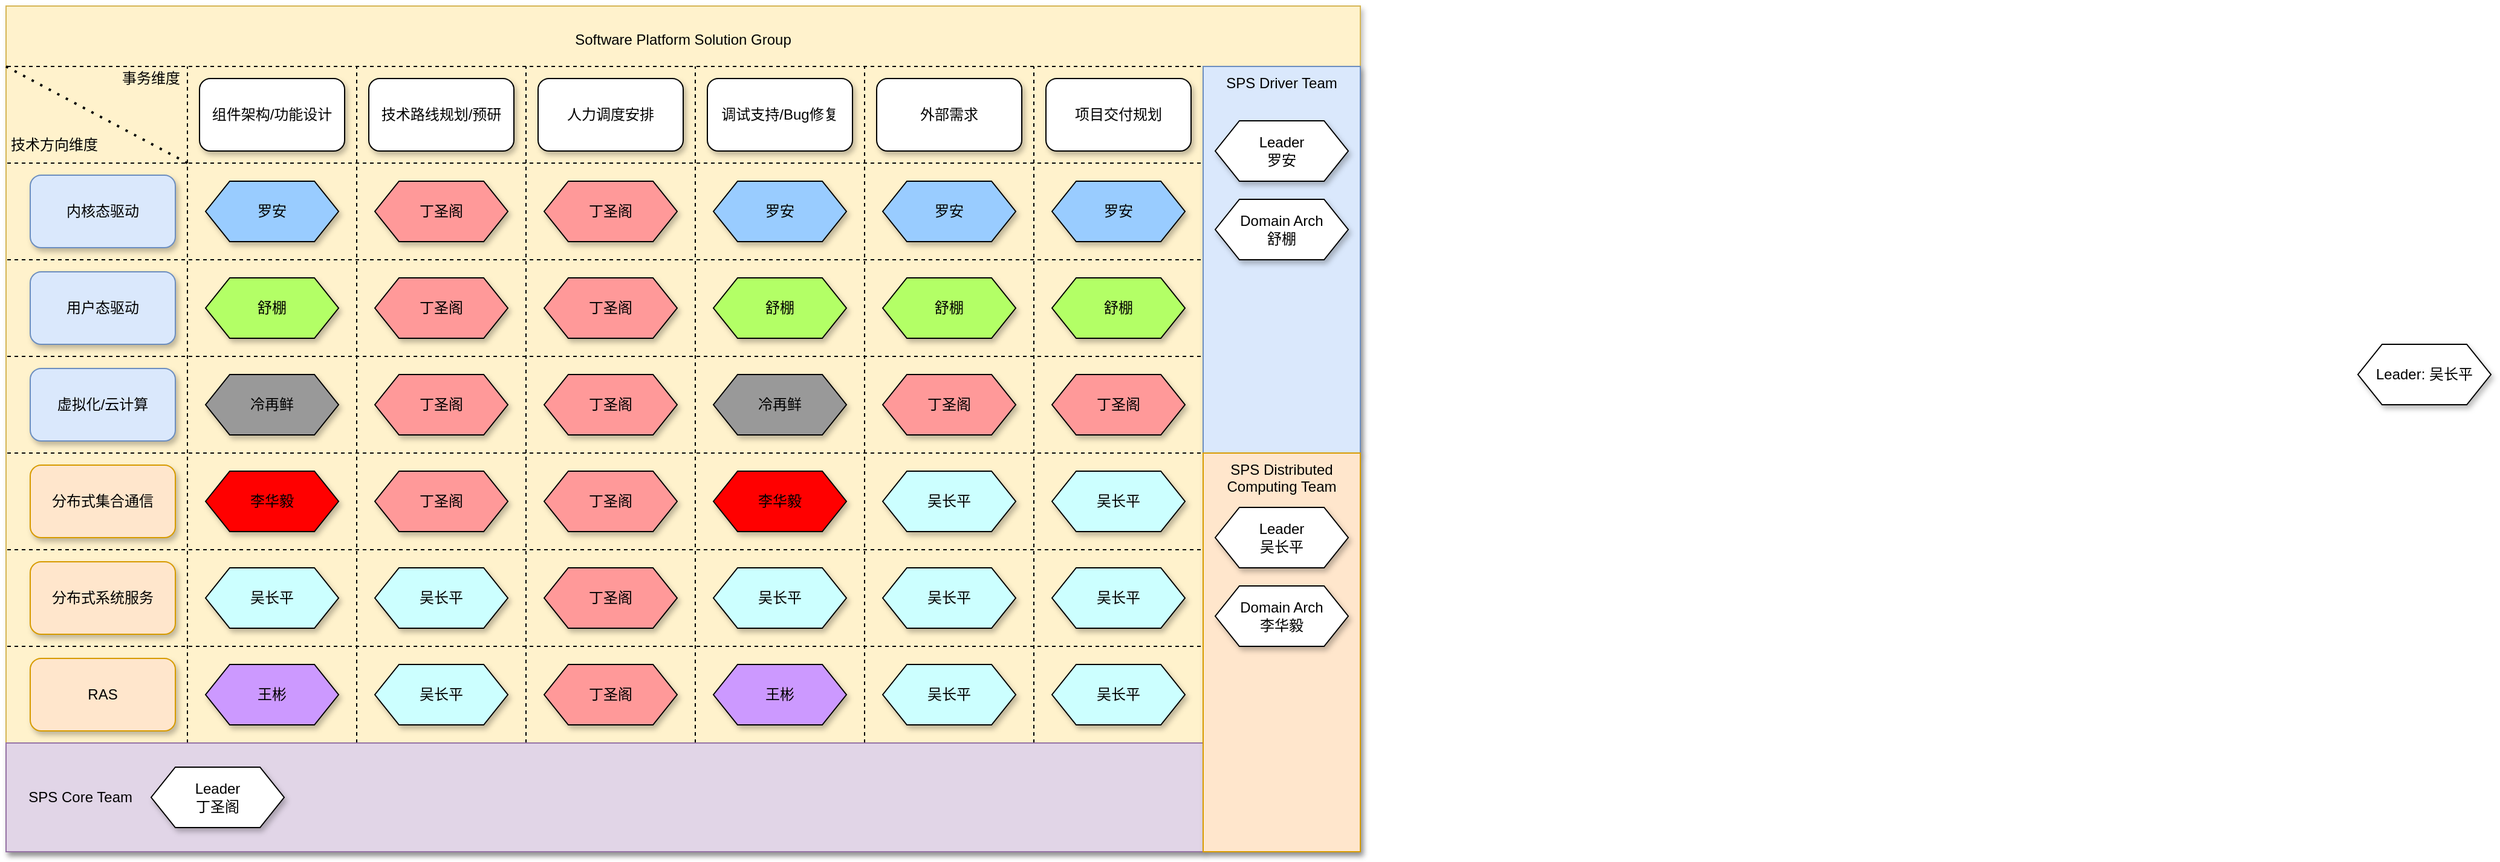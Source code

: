 <mxfile version="14.5.3" type="github">
  <diagram id="xbi6CaxQrKVM7JGjkz7K" name="Page-1">
    <mxGraphModel dx="2916" dy="1185" grid="1" gridSize="10" guides="1" tooltips="1" connect="1" arrows="1" fold="1" page="1" pageScale="1" pageWidth="850" pageHeight="1100" math="0" shadow="0">
      <root>
        <mxCell id="0" />
        <mxCell id="1" parent="0" />
        <mxCell id="AnicBnXjJZj8mplxI-TX-1" value="&lt;br&gt;Software Platform Solution Group" style="rounded=0;whiteSpace=wrap;html=1;shadow=1;verticalAlign=top;fillColor=#fff2cc;strokeColor=#d6b656;" vertex="1" parent="1">
          <mxGeometry x="-590" y="130" width="1120" height="700" as="geometry" />
        </mxCell>
        <mxCell id="AnicBnXjJZj8mplxI-TX-5" value="组件架构/功能设计" style="rounded=1;whiteSpace=wrap;html=1;shadow=1;" vertex="1" parent="1">
          <mxGeometry x="-430" y="190" width="120" height="60" as="geometry" />
        </mxCell>
        <mxCell id="AnicBnXjJZj8mplxI-TX-6" value="技术路线规划/预研" style="rounded=1;whiteSpace=wrap;html=1;shadow=1;" vertex="1" parent="1">
          <mxGeometry x="-290" y="190" width="120" height="60" as="geometry" />
        </mxCell>
        <mxCell id="AnicBnXjJZj8mplxI-TX-7" value="人力调度安排" style="rounded=1;whiteSpace=wrap;html=1;shadow=1;" vertex="1" parent="1">
          <mxGeometry x="-150" y="190" width="120" height="60" as="geometry" />
        </mxCell>
        <mxCell id="AnicBnXjJZj8mplxI-TX-8" value="调试支持/Bug修复" style="rounded=1;whiteSpace=wrap;html=1;shadow=1;" vertex="1" parent="1">
          <mxGeometry x="-10" y="190" width="120" height="60" as="geometry" />
        </mxCell>
        <mxCell id="AnicBnXjJZj8mplxI-TX-10" value="内核态驱动" style="rounded=1;whiteSpace=wrap;html=1;shadow=1;fillColor=#dae8fc;strokeColor=#6c8ebf;" vertex="1" parent="1">
          <mxGeometry x="-570" y="270" width="120" height="60" as="geometry" />
        </mxCell>
        <mxCell id="AnicBnXjJZj8mplxI-TX-11" value="虚拟化/云计算" style="rounded=1;whiteSpace=wrap;html=1;shadow=1;fillColor=#dae8fc;strokeColor=#6c8ebf;" vertex="1" parent="1">
          <mxGeometry x="-570" y="430" width="120" height="60" as="geometry" />
        </mxCell>
        <mxCell id="AnicBnXjJZj8mplxI-TX-12" value="分布式集合通信" style="rounded=1;whiteSpace=wrap;html=1;shadow=1;fillColor=#ffe6cc;strokeColor=#d79b00;" vertex="1" parent="1">
          <mxGeometry x="-570" y="510" width="120" height="60" as="geometry" />
        </mxCell>
        <mxCell id="AnicBnXjJZj8mplxI-TX-13" value="分布式系统服务" style="rounded=1;whiteSpace=wrap;html=1;shadow=1;fillColor=#ffe6cc;strokeColor=#d79b00;" vertex="1" parent="1">
          <mxGeometry x="-570" y="590" width="120" height="60" as="geometry" />
        </mxCell>
        <mxCell id="AnicBnXjJZj8mplxI-TX-14" value="用户态驱动" style="rounded=1;whiteSpace=wrap;html=1;shadow=1;fillColor=#dae8fc;strokeColor=#6c8ebf;" vertex="1" parent="1">
          <mxGeometry x="-570" y="350" width="120" height="60" as="geometry" />
        </mxCell>
        <mxCell id="AnicBnXjJZj8mplxI-TX-16" value="" style="endArrow=none;dashed=1;html=1;" edge="1" parent="1">
          <mxGeometry width="50" height="50" relative="1" as="geometry">
            <mxPoint x="-440" y="830" as="sourcePoint" />
            <mxPoint x="-440" y="180" as="targetPoint" />
          </mxGeometry>
        </mxCell>
        <mxCell id="AnicBnXjJZj8mplxI-TX-17" value="" style="endArrow=none;dashed=1;html=1;" edge="1" parent="1">
          <mxGeometry width="50" height="50" relative="1" as="geometry">
            <mxPoint x="530" y="260" as="sourcePoint" />
            <mxPoint x="-590" y="260" as="targetPoint" />
          </mxGeometry>
        </mxCell>
        <mxCell id="AnicBnXjJZj8mplxI-TX-19" value="RAS" style="rounded=1;whiteSpace=wrap;html=1;shadow=1;fillColor=#ffe6cc;strokeColor=#d79b00;" vertex="1" parent="1">
          <mxGeometry x="-570" y="670" width="120" height="60" as="geometry" />
        </mxCell>
        <mxCell id="AnicBnXjJZj8mplxI-TX-23" value="舒棚" style="shape=hexagon;perimeter=hexagonPerimeter2;whiteSpace=wrap;html=1;fixedSize=1;shadow=1;align=center;fillColor=#B3FF66;" vertex="1" parent="1">
          <mxGeometry x="-425" y="355" width="110" height="50" as="geometry" />
        </mxCell>
        <mxCell id="AnicBnXjJZj8mplxI-TX-25" value="Leader: 吴长平" style="shape=hexagon;perimeter=hexagonPerimeter2;whiteSpace=wrap;html=1;fixedSize=1;shadow=1;align=center;" vertex="1" parent="1">
          <mxGeometry x="1355" y="410" width="110" height="50" as="geometry" />
        </mxCell>
        <mxCell id="AnicBnXjJZj8mplxI-TX-26" value="" style="endArrow=none;dashed=1;html=1;" edge="1" parent="1">
          <mxGeometry width="50" height="50" relative="1" as="geometry">
            <mxPoint x="530" y="340" as="sourcePoint" />
            <mxPoint x="-590" y="340" as="targetPoint" />
          </mxGeometry>
        </mxCell>
        <mxCell id="AnicBnXjJZj8mplxI-TX-27" value="" style="endArrow=none;dashed=1;html=1;" edge="1" parent="1">
          <mxGeometry width="50" height="50" relative="1" as="geometry">
            <mxPoint x="530" y="420" as="sourcePoint" />
            <mxPoint x="-590" y="420" as="targetPoint" />
          </mxGeometry>
        </mxCell>
        <mxCell id="AnicBnXjJZj8mplxI-TX-28" value="" style="endArrow=none;dashed=1;html=1;" edge="1" parent="1">
          <mxGeometry width="50" height="50" relative="1" as="geometry">
            <mxPoint x="530" y="500" as="sourcePoint" />
            <mxPoint x="-590" y="500" as="targetPoint" />
          </mxGeometry>
        </mxCell>
        <mxCell id="AnicBnXjJZj8mplxI-TX-29" value="" style="endArrow=none;dashed=1;html=1;" edge="1" parent="1">
          <mxGeometry width="50" height="50" relative="1" as="geometry">
            <mxPoint x="530" y="580" as="sourcePoint" />
            <mxPoint x="-590" y="580" as="targetPoint" />
          </mxGeometry>
        </mxCell>
        <mxCell id="AnicBnXjJZj8mplxI-TX-30" value="" style="endArrow=none;dashed=1;html=1;" edge="1" parent="1">
          <mxGeometry width="50" height="50" relative="1" as="geometry">
            <mxPoint x="530" y="660" as="sourcePoint" />
            <mxPoint x="-590" y="660" as="targetPoint" />
          </mxGeometry>
        </mxCell>
        <mxCell id="AnicBnXjJZj8mplxI-TX-31" value="" style="endArrow=none;dashed=1;html=1;" edge="1" parent="1">
          <mxGeometry width="50" height="50" relative="1" as="geometry">
            <mxPoint x="-300" y="830" as="sourcePoint" />
            <mxPoint x="-300" y="180" as="targetPoint" />
          </mxGeometry>
        </mxCell>
        <mxCell id="AnicBnXjJZj8mplxI-TX-32" value="" style="endArrow=none;dashed=1;html=1;" edge="1" parent="1">
          <mxGeometry width="50" height="50" relative="1" as="geometry">
            <mxPoint x="-160" y="830" as="sourcePoint" />
            <mxPoint x="-160" y="180" as="targetPoint" />
          </mxGeometry>
        </mxCell>
        <mxCell id="AnicBnXjJZj8mplxI-TX-33" value="" style="endArrow=none;dashed=1;html=1;" edge="1" parent="1">
          <mxGeometry width="50" height="50" relative="1" as="geometry">
            <mxPoint x="-20" y="830" as="sourcePoint" />
            <mxPoint x="-20" y="180" as="targetPoint" />
          </mxGeometry>
        </mxCell>
        <mxCell id="AnicBnXjJZj8mplxI-TX-35" value="&lt;span style=&quot;color: rgb(0, 0, 0); font-family: helvetica; font-size: 12px; font-style: normal; font-weight: normal; letter-spacing: normal; text-align: center; text-indent: 0px; text-transform: none; word-spacing: 0px; text-decoration: none; display: inline; float: none;&quot;&gt;丁圣阁&lt;/span&gt;" style="shape=hexagon;perimeter=hexagonPerimeter2;whiteSpace=wrap;html=1;fixedSize=1;shadow=1;align=center;fillColor=#FF9999;labelBackgroundColor=none;" vertex="1" parent="1">
          <mxGeometry x="-145" y="355" width="110" height="50" as="geometry" />
        </mxCell>
        <mxCell id="AnicBnXjJZj8mplxI-TX-36" value="罗安" style="shape=hexagon;perimeter=hexagonPerimeter2;whiteSpace=wrap;html=1;fixedSize=1;shadow=1;align=center;fillColor=#99CCFF;" vertex="1" parent="1">
          <mxGeometry x="-425" y="275" width="110" height="50" as="geometry" />
        </mxCell>
        <mxCell id="AnicBnXjJZj8mplxI-TX-37" value="&lt;span style=&quot;color: rgb(0 , 0 , 0) ; font-family: &amp;#34;helvetica&amp;#34; ; font-size: 12px ; font-style: normal ; font-weight: normal ; letter-spacing: normal ; text-align: center ; text-indent: 0px ; text-transform: none ; word-spacing: 0px ; text-decoration: none ; display: inline ; float: none&quot;&gt;丁圣阁&lt;/span&gt;" style="shape=hexagon;perimeter=hexagonPerimeter2;whiteSpace=wrap;html=1;fixedSize=1;shadow=1;align=center;fillColor=#FF9999;" vertex="1" parent="1">
          <mxGeometry x="-145" y="275" width="110" height="50" as="geometry" />
        </mxCell>
        <mxCell id="AnicBnXjJZj8mplxI-TX-38" value="丁圣阁" style="shape=hexagon;perimeter=hexagonPerimeter2;whiteSpace=wrap;html=1;fixedSize=1;shadow=1;align=center;fillColor=#FF9999;" vertex="1" parent="1">
          <mxGeometry x="-285" y="275" width="110" height="50" as="geometry" />
        </mxCell>
        <mxCell id="AnicBnXjJZj8mplxI-TX-39" value="罗安" style="shape=hexagon;perimeter=hexagonPerimeter2;whiteSpace=wrap;html=1;fixedSize=1;shadow=1;align=center;fillColor=#99CCFF;" vertex="1" parent="1">
          <mxGeometry x="-5" y="275" width="110" height="50" as="geometry" />
        </mxCell>
        <mxCell id="AnicBnXjJZj8mplxI-TX-41" value="舒棚" style="shape=hexagon;perimeter=hexagonPerimeter2;whiteSpace=wrap;html=1;fixedSize=1;shadow=1;align=center;fillColor=#B3FF66;" vertex="1" parent="1">
          <mxGeometry x="-5" y="355" width="110" height="50" as="geometry" />
        </mxCell>
        <mxCell id="AnicBnXjJZj8mplxI-TX-42" value="冷再鲜" style="shape=hexagon;perimeter=hexagonPerimeter2;whiteSpace=wrap;html=1;fixedSize=1;shadow=1;align=center;fillColor=#999999;" vertex="1" parent="1">
          <mxGeometry x="-425" y="435" width="110" height="50" as="geometry" />
        </mxCell>
        <mxCell id="AnicBnXjJZj8mplxI-TX-43" value="" style="endArrow=none;dashed=1;html=1;" edge="1" parent="1">
          <mxGeometry width="50" height="50" relative="1" as="geometry">
            <mxPoint x="120" y="830" as="sourcePoint" />
            <mxPoint x="120" y="180" as="targetPoint" />
          </mxGeometry>
        </mxCell>
        <mxCell id="AnicBnXjJZj8mplxI-TX-44" value="外部需求" style="rounded=1;whiteSpace=wrap;html=1;shadow=1;" vertex="1" parent="1">
          <mxGeometry x="130" y="190" width="120" height="60" as="geometry" />
        </mxCell>
        <mxCell id="AnicBnXjJZj8mplxI-TX-46" value="&lt;span style=&quot;color: rgb(0, 0, 0); font-family: helvetica; font-size: 12px; font-style: normal; font-weight: normal; letter-spacing: normal; text-align: center; text-indent: 0px; text-transform: none; word-spacing: 0px; text-decoration: none; display: inline; float: none;&quot;&gt;丁圣阁&lt;/span&gt;" style="shape=hexagon;perimeter=hexagonPerimeter2;whiteSpace=wrap;html=1;fixedSize=1;shadow=1;align=center;fillColor=#FF9999;labelBackgroundColor=none;" vertex="1" parent="1">
          <mxGeometry x="-145" y="435" width="110" height="50" as="geometry" />
        </mxCell>
        <mxCell id="AnicBnXjJZj8mplxI-TX-47" value="冷再鲜" style="shape=hexagon;perimeter=hexagonPerimeter2;whiteSpace=wrap;html=1;fixedSize=1;shadow=1;align=center;fillColor=#999999;" vertex="1" parent="1">
          <mxGeometry x="-5" y="435" width="110" height="50" as="geometry" />
        </mxCell>
        <mxCell id="AnicBnXjJZj8mplxI-TX-52" value="丁圣阁" style="shape=hexagon;perimeter=hexagonPerimeter2;whiteSpace=wrap;html=1;fixedSize=1;shadow=1;align=center;fillColor=#FF9999;" vertex="1" parent="1">
          <mxGeometry x="135" y="435" width="110" height="50" as="geometry" />
        </mxCell>
        <mxCell id="AnicBnXjJZj8mplxI-TX-53" value="李华毅" style="shape=hexagon;perimeter=hexagonPerimeter2;whiteSpace=wrap;html=1;fixedSize=1;shadow=1;align=center;fillColor=#FF0000;" vertex="1" parent="1">
          <mxGeometry x="-425" y="515" width="110" height="50" as="geometry" />
        </mxCell>
        <mxCell id="AnicBnXjJZj8mplxI-TX-55" value="&lt;span style=&quot;color: rgb(0, 0, 0); font-family: helvetica; font-size: 12px; font-style: normal; font-weight: normal; letter-spacing: normal; text-align: center; text-indent: 0px; text-transform: none; word-spacing: 0px; text-decoration: none; display: inline; float: none;&quot;&gt;丁圣阁&lt;/span&gt;" style="shape=hexagon;perimeter=hexagonPerimeter2;whiteSpace=wrap;html=1;fixedSize=1;shadow=1;align=center;fillColor=#FF9999;labelBackgroundColor=none;" vertex="1" parent="1">
          <mxGeometry x="-145" y="515" width="110" height="50" as="geometry" />
        </mxCell>
        <mxCell id="AnicBnXjJZj8mplxI-TX-56" value="李华毅" style="shape=hexagon;perimeter=hexagonPerimeter2;whiteSpace=wrap;html=1;fixedSize=1;shadow=1;align=center;fillColor=#FF0000;" vertex="1" parent="1">
          <mxGeometry x="-5" y="515" width="110" height="50" as="geometry" />
        </mxCell>
        <mxCell id="AnicBnXjJZj8mplxI-TX-57" value="吴长平" style="shape=hexagon;perimeter=hexagonPerimeter2;whiteSpace=wrap;html=1;fixedSize=1;shadow=1;align=center;fillColor=#CCFFFF;" vertex="1" parent="1">
          <mxGeometry x="135" y="515" width="110" height="50" as="geometry" />
        </mxCell>
        <mxCell id="AnicBnXjJZj8mplxI-TX-58" value="吴长平" style="shape=hexagon;perimeter=hexagonPerimeter2;whiteSpace=wrap;html=1;fixedSize=1;shadow=1;align=center;fillColor=#CCFFFF;" vertex="1" parent="1">
          <mxGeometry x="135" y="595" width="110" height="50" as="geometry" />
        </mxCell>
        <mxCell id="AnicBnXjJZj8mplxI-TX-59" value="吴长平" style="shape=hexagon;perimeter=hexagonPerimeter2;whiteSpace=wrap;html=1;fixedSize=1;shadow=1;align=center;fillColor=#CCFFFF;" vertex="1" parent="1">
          <mxGeometry x="-5" y="595" width="110" height="50" as="geometry" />
        </mxCell>
        <mxCell id="AnicBnXjJZj8mplxI-TX-60" value="丁圣阁" style="shape=hexagon;perimeter=hexagonPerimeter2;whiteSpace=wrap;html=1;fixedSize=1;shadow=1;align=center;fillColor=#FF9999;" vertex="1" parent="1">
          <mxGeometry x="-145" y="595" width="110" height="50" as="geometry" />
        </mxCell>
        <mxCell id="AnicBnXjJZj8mplxI-TX-61" value="罗安" style="shape=hexagon;perimeter=hexagonPerimeter2;whiteSpace=wrap;html=1;fixedSize=1;shadow=1;align=center;fillColor=#99CCFF;" vertex="1" parent="1">
          <mxGeometry x="135" y="275" width="110" height="50" as="geometry" />
        </mxCell>
        <mxCell id="AnicBnXjJZj8mplxI-TX-62" value="舒棚" style="shape=hexagon;perimeter=hexagonPerimeter2;whiteSpace=wrap;html=1;fixedSize=1;shadow=1;align=center;fillColor=#B3FF66;" vertex="1" parent="1">
          <mxGeometry x="135" y="355" width="110" height="50" as="geometry" />
        </mxCell>
        <mxCell id="AnicBnXjJZj8mplxI-TX-63" value="王彬" style="shape=hexagon;perimeter=hexagonPerimeter2;whiteSpace=wrap;html=1;fixedSize=1;shadow=1;align=center;fillColor=#CC99FF;" vertex="1" parent="1">
          <mxGeometry x="-425" y="675" width="110" height="50" as="geometry" />
        </mxCell>
        <mxCell id="AnicBnXjJZj8mplxI-TX-64" value="吴长平" style="shape=hexagon;perimeter=hexagonPerimeter2;whiteSpace=wrap;html=1;fixedSize=1;shadow=1;align=center;fillColor=#CCFFFF;" vertex="1" parent="1">
          <mxGeometry x="-285" y="675" width="110" height="50" as="geometry" />
        </mxCell>
        <mxCell id="AnicBnXjJZj8mplxI-TX-65" value="丁圣阁" style="shape=hexagon;perimeter=hexagonPerimeter2;whiteSpace=wrap;html=1;fixedSize=1;shadow=1;align=center;fillColor=#FF9999;" vertex="1" parent="1">
          <mxGeometry x="-145" y="675" width="110" height="50" as="geometry" />
        </mxCell>
        <mxCell id="AnicBnXjJZj8mplxI-TX-66" value="王彬" style="shape=hexagon;perimeter=hexagonPerimeter2;whiteSpace=wrap;html=1;fixedSize=1;shadow=1;align=center;fillColor=#CC99FF;" vertex="1" parent="1">
          <mxGeometry x="-5" y="675" width="110" height="50" as="geometry" />
        </mxCell>
        <mxCell id="AnicBnXjJZj8mplxI-TX-67" value="吴长平" style="shape=hexagon;perimeter=hexagonPerimeter2;whiteSpace=wrap;html=1;fixedSize=1;shadow=1;align=center;fillColor=#CCFFFF;" vertex="1" parent="1">
          <mxGeometry x="135" y="675" width="110" height="50" as="geometry" />
        </mxCell>
        <mxCell id="AnicBnXjJZj8mplxI-TX-68" value="吴长平" style="shape=hexagon;perimeter=hexagonPerimeter2;whiteSpace=wrap;html=1;fixedSize=1;shadow=1;align=center;fillColor=#CCFFFF;" vertex="1" parent="1">
          <mxGeometry x="-285" y="595" width="110" height="50" as="geometry" />
        </mxCell>
        <mxCell id="AnicBnXjJZj8mplxI-TX-69" value="吴长平" style="shape=hexagon;perimeter=hexagonPerimeter2;whiteSpace=wrap;html=1;fixedSize=1;shadow=1;align=center;fillColor=#CCFFFF;" vertex="1" parent="1">
          <mxGeometry x="-425" y="595" width="110" height="50" as="geometry" />
        </mxCell>
        <mxCell id="AnicBnXjJZj8mplxI-TX-71" value="" style="endArrow=none;dashed=1;html=1;" edge="1" parent="1">
          <mxGeometry width="50" height="50" relative="1" as="geometry">
            <mxPoint x="260" y="830" as="sourcePoint" />
            <mxPoint x="260" y="180" as="targetPoint" />
          </mxGeometry>
        </mxCell>
        <mxCell id="AnicBnXjJZj8mplxI-TX-72" value="" style="endArrow=none;dashed=1;html=1;" edge="1" parent="1">
          <mxGeometry width="50" height="50" relative="1" as="geometry">
            <mxPoint x="530" y="740" as="sourcePoint" />
            <mxPoint x="-590" y="740" as="targetPoint" />
          </mxGeometry>
        </mxCell>
        <mxCell id="AnicBnXjJZj8mplxI-TX-73" value="项目交付规划" style="rounded=1;whiteSpace=wrap;html=1;shadow=1;" vertex="1" parent="1">
          <mxGeometry x="270" y="190" width="120" height="60" as="geometry" />
        </mxCell>
        <mxCell id="AnicBnXjJZj8mplxI-TX-76" value="舒棚" style="shape=hexagon;perimeter=hexagonPerimeter2;whiteSpace=wrap;html=1;fixedSize=1;shadow=1;align=center;fillColor=#B3FF66;" vertex="1" parent="1">
          <mxGeometry x="275" y="355" width="110" height="50" as="geometry" />
        </mxCell>
        <mxCell id="AnicBnXjJZj8mplxI-TX-77" value="丁圣阁" style="shape=hexagon;perimeter=hexagonPerimeter2;whiteSpace=wrap;html=1;fixedSize=1;shadow=1;align=center;fillColor=#FF9999;" vertex="1" parent="1">
          <mxGeometry x="275" y="435" width="110" height="50" as="geometry" />
        </mxCell>
        <mxCell id="AnicBnXjJZj8mplxI-TX-79" value="罗安" style="shape=hexagon;perimeter=hexagonPerimeter2;whiteSpace=wrap;html=1;fixedSize=1;shadow=1;align=center;fillColor=#99CCFF;" vertex="1" parent="1">
          <mxGeometry x="275" y="275" width="110" height="50" as="geometry" />
        </mxCell>
        <mxCell id="AnicBnXjJZj8mplxI-TX-80" value="吴长平" style="shape=hexagon;perimeter=hexagonPerimeter2;whiteSpace=wrap;html=1;fixedSize=1;shadow=1;align=center;fillColor=#CCFFFF;" vertex="1" parent="1">
          <mxGeometry x="275" y="515" width="110" height="50" as="geometry" />
        </mxCell>
        <mxCell id="AnicBnXjJZj8mplxI-TX-81" value="吴长平" style="shape=hexagon;perimeter=hexagonPerimeter2;whiteSpace=wrap;html=1;fixedSize=1;shadow=1;align=center;fillColor=#CCFFFF;" vertex="1" parent="1">
          <mxGeometry x="275" y="595" width="110" height="50" as="geometry" />
        </mxCell>
        <mxCell id="AnicBnXjJZj8mplxI-TX-82" value="吴长平" style="shape=hexagon;perimeter=hexagonPerimeter2;whiteSpace=wrap;html=1;fixedSize=1;shadow=1;align=center;fillColor=#CCFFFF;" vertex="1" parent="1">
          <mxGeometry x="275" y="675" width="110" height="50" as="geometry" />
        </mxCell>
        <mxCell id="AnicBnXjJZj8mplxI-TX-84" value="" style="endArrow=none;dashed=1;html=1;" edge="1" parent="1">
          <mxGeometry width="50" height="50" relative="1" as="geometry">
            <mxPoint x="400" y="830" as="sourcePoint" />
            <mxPoint x="400" y="180" as="targetPoint" />
          </mxGeometry>
        </mxCell>
        <mxCell id="AnicBnXjJZj8mplxI-TX-85" value="" style="endArrow=none;dashed=1;html=1;" edge="1" parent="1">
          <mxGeometry width="50" height="50" relative="1" as="geometry">
            <mxPoint x="530" y="180" as="sourcePoint" />
            <mxPoint x="-590" y="180" as="targetPoint" />
          </mxGeometry>
        </mxCell>
        <mxCell id="AnicBnXjJZj8mplxI-TX-89" value="" style="endArrow=none;dashed=1;html=1;dashPattern=1 3;strokeWidth=2;" edge="1" parent="1">
          <mxGeometry width="50" height="50" relative="1" as="geometry">
            <mxPoint x="-440" y="260" as="sourcePoint" />
            <mxPoint x="-590" y="180" as="targetPoint" />
          </mxGeometry>
        </mxCell>
        <mxCell id="AnicBnXjJZj8mplxI-TX-90" value="事务维度" style="text;html=1;strokeColor=none;fillColor=none;align=center;verticalAlign=middle;whiteSpace=wrap;rounded=0;shadow=1;labelBackgroundColor=none;" vertex="1" parent="1">
          <mxGeometry x="-500" y="180" width="60" height="20" as="geometry" />
        </mxCell>
        <mxCell id="AnicBnXjJZj8mplxI-TX-91" value="技术方向维度" style="text;html=1;strokeColor=none;fillColor=none;align=center;verticalAlign=middle;whiteSpace=wrap;rounded=0;shadow=1;labelBackgroundColor=none;" vertex="1" parent="1">
          <mxGeometry x="-590" y="235" width="80" height="20" as="geometry" />
        </mxCell>
        <mxCell id="AnicBnXjJZj8mplxI-TX-92" value="&lt;span style=&quot;color: rgb(0, 0, 0); font-family: helvetica; font-size: 12px; font-style: normal; font-weight: normal; letter-spacing: normal; text-align: center; text-indent: 0px; text-transform: none; word-spacing: 0px; text-decoration: none; display: inline; float: none;&quot;&gt;丁圣阁&lt;/span&gt;" style="shape=hexagon;perimeter=hexagonPerimeter2;whiteSpace=wrap;html=1;fixedSize=1;shadow=1;align=center;fillColor=#FF9999;labelBackgroundColor=none;" vertex="1" parent="1">
          <mxGeometry x="-285" y="435" width="110" height="50" as="geometry" />
        </mxCell>
        <mxCell id="AnicBnXjJZj8mplxI-TX-94" value="丁圣阁" style="shape=hexagon;perimeter=hexagonPerimeter2;whiteSpace=wrap;html=1;fixedSize=1;shadow=1;align=center;fillColor=#FF9999;" vertex="1" parent="1">
          <mxGeometry x="-285" y="355" width="110" height="50" as="geometry" />
        </mxCell>
        <mxCell id="AnicBnXjJZj8mplxI-TX-95" value="丁圣阁" style="shape=hexagon;perimeter=hexagonPerimeter2;whiteSpace=wrap;html=1;fixedSize=1;shadow=1;align=center;fillColor=#FF9999;" vertex="1" parent="1">
          <mxGeometry x="-285" y="515" width="110" height="50" as="geometry" />
        </mxCell>
        <mxCell id="AnicBnXjJZj8mplxI-TX-21" value="SPS Driver Team" style="rounded=0;whiteSpace=wrap;html=1;shadow=1;verticalAlign=top;fillColor=#dae8fc;strokeColor=#6c8ebf;" vertex="1" parent="1">
          <mxGeometry x="400" y="180" width="130" height="320" as="geometry" />
        </mxCell>
        <mxCell id="AnicBnXjJZj8mplxI-TX-20" value="&amp;nbsp; &amp;nbsp; &amp;nbsp;SPS Core Team" style="rounded=0;whiteSpace=wrap;html=1;shadow=1;align=left;fillColor=#e1d5e7;strokeColor=#9673a6;" vertex="1" parent="1">
          <mxGeometry x="-590" y="740" width="990" height="90" as="geometry" />
        </mxCell>
        <mxCell id="AnicBnXjJZj8mplxI-TX-22" value="SPS Distributed Computing Team" style="rounded=0;whiteSpace=wrap;html=1;shadow=1;verticalAlign=top;fillColor=#ffe6cc;strokeColor=#d79b00;" vertex="1" parent="1">
          <mxGeometry x="400" y="500" width="130" height="330" as="geometry" />
        </mxCell>
        <mxCell id="AnicBnXjJZj8mplxI-TX-24" value="Leader&lt;br&gt;罗安" style="shape=hexagon;perimeter=hexagonPerimeter2;whiteSpace=wrap;html=1;fixedSize=1;shadow=1;align=center;" vertex="1" parent="1">
          <mxGeometry x="410" y="225" width="110" height="50" as="geometry" />
        </mxCell>
        <mxCell id="AnicBnXjJZj8mplxI-TX-96" value="Domain Arch&lt;br&gt;舒棚" style="shape=hexagon;perimeter=hexagonPerimeter2;whiteSpace=wrap;html=1;fixedSize=1;shadow=1;align=center;" vertex="1" parent="1">
          <mxGeometry x="410" y="290" width="110" height="50" as="geometry" />
        </mxCell>
        <mxCell id="AnicBnXjJZj8mplxI-TX-97" value="Leader&lt;br&gt;吴长平" style="shape=hexagon;perimeter=hexagonPerimeter2;whiteSpace=wrap;html=1;fixedSize=1;shadow=1;align=center;" vertex="1" parent="1">
          <mxGeometry x="410" y="545" width="110" height="50" as="geometry" />
        </mxCell>
        <mxCell id="AnicBnXjJZj8mplxI-TX-98" value="Domain Arch&lt;br&gt;李华毅" style="shape=hexagon;perimeter=hexagonPerimeter2;whiteSpace=wrap;html=1;fixedSize=1;shadow=1;align=center;" vertex="1" parent="1">
          <mxGeometry x="410" y="610" width="110" height="50" as="geometry" />
        </mxCell>
        <mxCell id="AnicBnXjJZj8mplxI-TX-99" value="Leader&lt;br&gt;丁圣阁" style="shape=hexagon;perimeter=hexagonPerimeter2;whiteSpace=wrap;html=1;fixedSize=1;shadow=1;align=center;" vertex="1" parent="1">
          <mxGeometry x="-470" y="760" width="110" height="50" as="geometry" />
        </mxCell>
      </root>
    </mxGraphModel>
  </diagram>
</mxfile>
